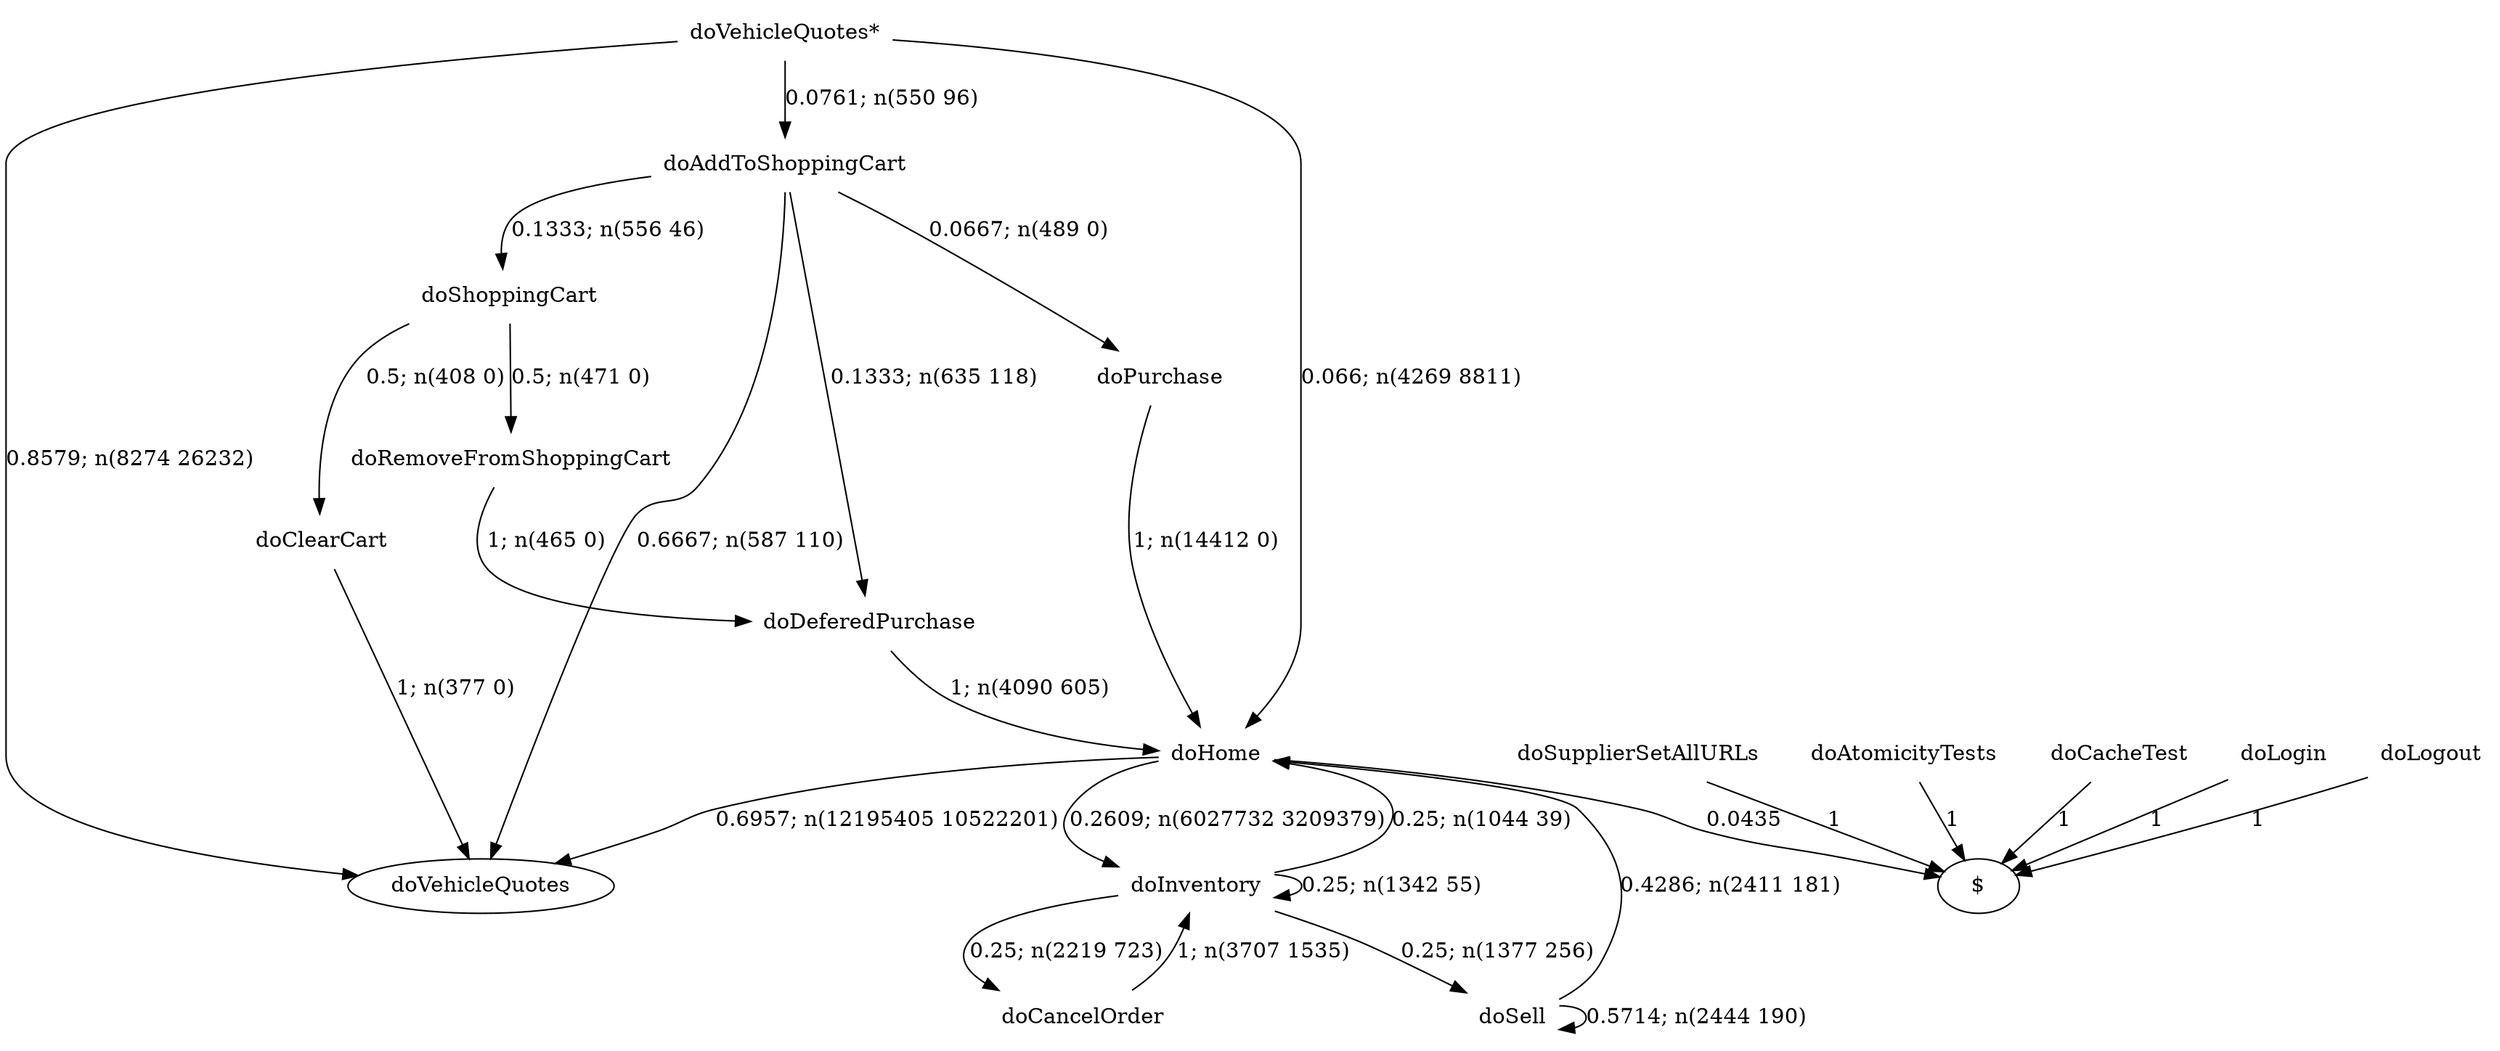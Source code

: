 digraph G {"doVehicleQuotes*" [label="doVehicleQuotes*",shape=none];"doSupplierSetAllURLs" [label="doSupplierSetAllURLs",shape=none];"doAtomicityTests" [label="doAtomicityTests",shape=none];"doCacheTest" [label="doCacheTest",shape=none];"doLogin" [label="doLogin",shape=none];"doAddToShoppingCart" [label="doAddToShoppingCart",shape=none];"doDeferedPurchase" [label="doDeferedPurchase",shape=none];"doHome" [label="doHome",shape=none];"doShoppingCart" [label="doShoppingCart",shape=none];"doClearCart" [label="doClearCart",shape=none];"doPurchase" [label="doPurchase",shape=none];"doInventory" [label="doInventory",shape=none];"doSell" [label="doSell",shape=none];"doLogout" [label="doLogout",shape=none];"doCancelOrder" [label="doCancelOrder",shape=none];"doRemoveFromShoppingCart" [label="doRemoveFromShoppingCart",shape=none];"doVehicleQuotes*"->"doVehicleQuotes" [style=solid,label="0.8579; n(8274 26232)"];"doVehicleQuotes*"->"doAddToShoppingCart" [style=solid,label="0.0761; n(550 96)"];"doVehicleQuotes*"->"doHome" [style=solid,label="0.066; n(4269 8811)"];"doSupplierSetAllURLs"->"$" [style=solid,label="1"];"doAtomicityTests"->"$" [style=solid,label="1"];"doCacheTest"->"$" [style=solid,label="1"];"doLogin"->"$" [style=solid,label="1"];"doAddToShoppingCart"->"doVehicleQuotes" [style=solid,label="0.6667; n(587 110)"];"doAddToShoppingCart"->"doDeferedPurchase" [style=solid,label="0.1333; n(635 118)"];"doAddToShoppingCart"->"doShoppingCart" [style=solid,label="0.1333; n(556 46)"];"doAddToShoppingCart"->"doPurchase" [style=solid,label="0.0667; n(489 0)"];"doDeferedPurchase"->"doHome" [style=solid,label="1; n(4090 605)"];"doHome"->"doVehicleQuotes" [style=solid,label="0.6957; n(12195405 10522201)"];"doHome"->"doInventory" [style=solid,label="0.2609; n(6027732 3209379)"];"doHome"->"$" [style=solid,label="0.0435"];"doShoppingCart"->"doClearCart" [style=solid,label="0.5; n(408 0)"];"doShoppingCart"->"doRemoveFromShoppingCart" [style=solid,label="0.5; n(471 0)"];"doClearCart"->"doVehicleQuotes" [style=solid,label="1; n(377 0)"];"doPurchase"->"doHome" [style=solid,label="1; n(14412 0)"];"doInventory"->"doHome" [style=solid,label="0.25; n(1044 39)"];"doInventory"->"doInventory" [style=solid,label="0.25; n(1342 55)"];"doInventory"->"doSell" [style=solid,label="0.25; n(1377 256)"];"doInventory"->"doCancelOrder" [style=solid,label="0.25; n(2219 723)"];"doSell"->"doHome" [style=solid,label="0.4286; n(2411 181)"];"doSell"->"doSell" [style=solid,label="0.5714; n(2444 190)"];"doLogout"->"$" [style=solid,label="1"];"doCancelOrder"->"doInventory" [style=solid,label="1; n(3707 1535)"];"doRemoveFromShoppingCart"->"doDeferedPurchase" [style=solid,label="1; n(465 0)"];}